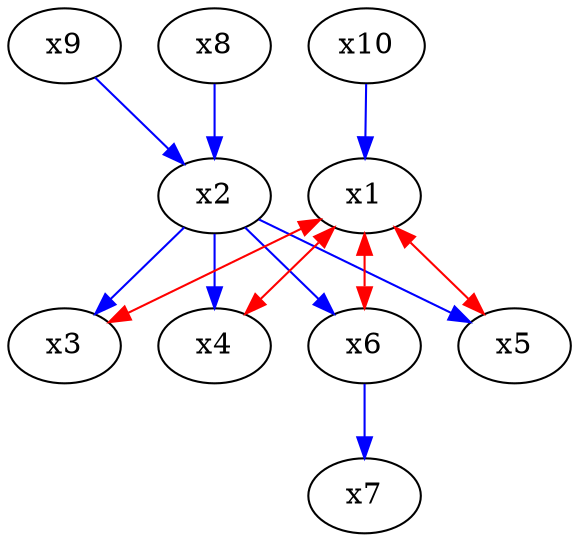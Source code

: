 digraph {
	x8 -> x2 [arrowhead=normal color=blue]
	x2 -> x6 [arrowhead=normal color=blue]
	x2 -> x5 [arrowhead=normal color=blue]
	x2 -> x3 [arrowhead=normal color=blue]
	x2 -> x4 [arrowhead=normal color=blue]
	x9 -> x2 [arrowhead=normal color=blue]
	x10 -> x1 [arrowhead=normal color=blue]
	x6 -> x7 [arrowhead=normal color=blue]
	x1 -> x6 [color=red dir=both]
	x1 -> x5 [color=red dir=both]
	x1 -> x3 [color=red dir=both]
	x1 -> x4 [color=red dir=both]
}
